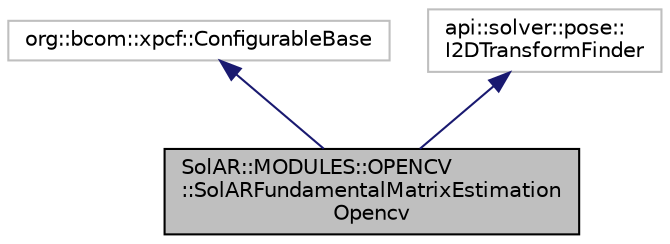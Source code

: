 digraph "SolAR::MODULES::OPENCV::SolARFundamentalMatrixEstimationOpencv"
{
 // LATEX_PDF_SIZE
  edge [fontname="Helvetica",fontsize="10",labelfontname="Helvetica",labelfontsize="10"];
  node [fontname="Helvetica",fontsize="10",shape=record];
  Node1 [label="SolAR::MODULES::OPENCV\l::SolARFundamentalMatrixEstimation\lOpencv",height=0.2,width=0.4,color="black", fillcolor="grey75", style="filled", fontcolor="black",tooltip="Estimates the fundamental matrix from two set of keypoints that match together. UUID: 79b29b50-cf4d-4..."];
  Node2 -> Node1 [dir="back",color="midnightblue",fontsize="10",style="solid",fontname="Helvetica"];
  Node2 [label="org::bcom::xpcf::ConfigurableBase",height=0.2,width=0.4,color="grey75", fillcolor="white", style="filled",tooltip=" "];
  Node3 -> Node1 [dir="back",color="midnightblue",fontsize="10",style="solid",fontname="Helvetica"];
  Node3 [label="api::solver::pose::\lI2DTransformFinder",height=0.2,width=0.4,color="grey75", fillcolor="white", style="filled",tooltip=" "];
}
